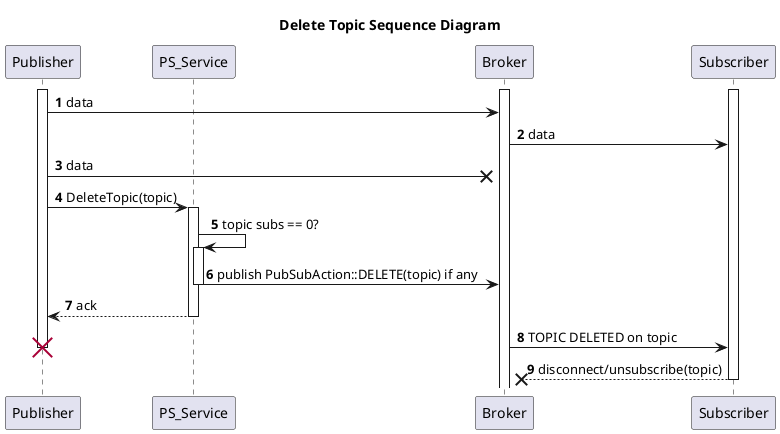 @startuml delete topic sequence diagram
title Delete Topic Sequence Diagram
autonumber
activate Publisher
participant PS_Service
activate Broker
activate Subscriber

Publisher -> Broker : data
Broker -> Subscriber : data
Publisher ->x Broker : data
Publisher -> PS_Service : DeleteTopic(topic)
activate PS_Service
PS_Service -> PS_Service : topic subs == 0?
activate PS_Service
PS_Service -> Broker : publish PubSubAction::DELETE(topic) if any
deactivate PS_Service
PS_Service --> Publisher : ack
deactivate PS_Service
Broker -> Subscriber : TOPIC DELETED on topic
destroy Publisher
Subscriber -->x Broker : disconnect/unsubscribe(topic)
deactivate Subscriber

@enduml